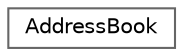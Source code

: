 digraph "Graphical Class Hierarchy"
{
 // LATEX_PDF_SIZE
  bgcolor="transparent";
  edge [fontname=Helvetica,fontsize=10,labelfontname=Helvetica,labelfontsize=10];
  node [fontname=Helvetica,fontsize=10,shape=box,height=0.2,width=0.4];
  rankdir="LR";
  Node0 [id="Node000000",label="AddressBook",height=0.2,width=0.4,color="grey40", fillcolor="white", style="filled",URL="$class_address_book.html",tooltip="Represents an address book that manages a collection of contacts."];
}
